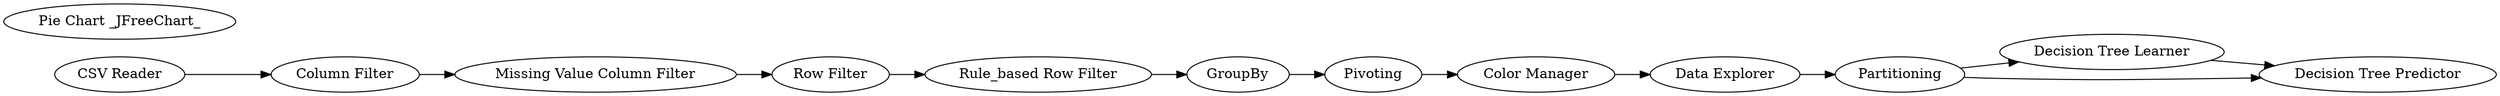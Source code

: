 digraph {
	1 [label="CSV Reader"]
	2 [label="Column Filter"]
	3 [label="Missing Value Column Filter"]
	6 [label="Row Filter"]
	7 [label="Rule_based Row Filter"]
	8 [label=GroupBy]
	9 [label=Pivoting]
	10 [label="Pie Chart _JFreeChart_"]
	11 [label="Color Manager"]
	12 [label="Data Explorer"]
	13 [label="Decision Tree Learner"]
	14 [label="Decision Tree Predictor"]
	29 [label=Partitioning]
	1 -> 2
	2 -> 3
	3 -> 6
	6 -> 7
	7 -> 8
	8 -> 9
	9 -> 11
	11 -> 12
	12 -> 29
	13 -> 14
	29 -> 13
	29 -> 14
	rankdir=LR
}
